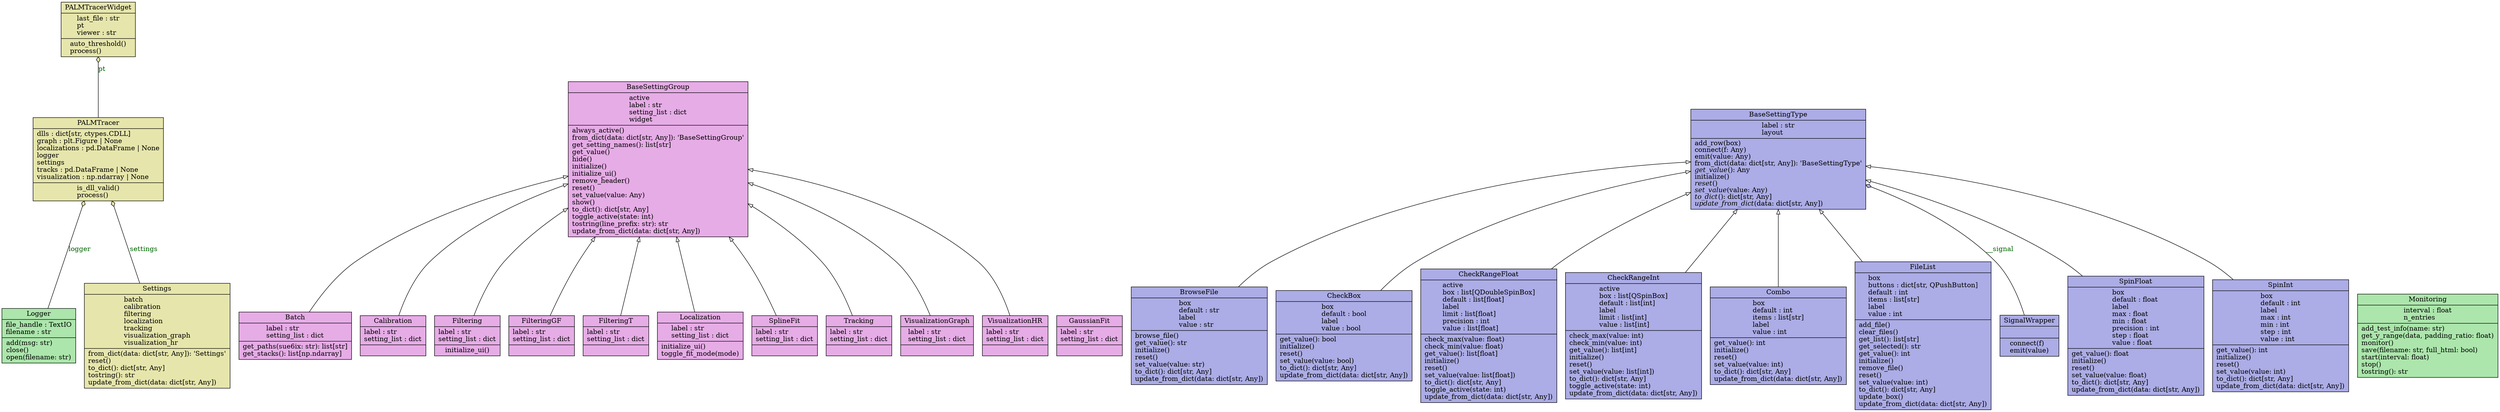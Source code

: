 digraph "classes_palm_tracer" {
rankdir=BT
charset="utf-8"
"palm_tracer.PALMTracer.PALMTracer" [color="black", fontcolor="black", label=<{PALMTracer|dlls : dict[str, ctypes.CDLL]<br ALIGN="LEFT"/>graph : plt.Figure \| None<br ALIGN="LEFT"/>localizations : pd.DataFrame \| None<br ALIGN="LEFT"/>logger<br ALIGN="LEFT"/>settings<br ALIGN="LEFT"/>tracks : pd.DataFrame \| None<br ALIGN="LEFT"/>visualization : np.ndarray \| None<br ALIGN="LEFT"/>|is_dll_valid()<br ALIGN="LEFT"/>process()<br ALIGN="LEFT"/>}>, shape="record", style="filled", fillcolor="#e6e6ac"];
"palm_tracer.PALMTracerWidget.PALMTracerWidget" [color="black", fontcolor="black", label=<{PALMTracerWidget|last_file : str<br ALIGN="LEFT"/>pt<br ALIGN="LEFT"/>viewer : str<br ALIGN="LEFT"/>|auto_threshold()<br ALIGN="LEFT"/>process()<br ALIGN="LEFT"/>}>, shape="record", style="filled", fillcolor="#e6e6ac"];

"palm_tracer.Settings.Groups.BaseSettingGroup.BaseSettingGroup" [color="black", fontcolor="black", label=<{BaseSettingGroup|active<br ALIGN="LEFT"/>label : str<br ALIGN="LEFT"/>setting_list : dict<br ALIGN="LEFT"/>widget<br ALIGN="LEFT"/>|always_active()<br ALIGN="LEFT"/>from_dict(data: dict[str, Any]): 'BaseSettingGroup'<br ALIGN="LEFT"/>get_setting_names(): list[str]<br ALIGN="LEFT"/>get_value()<br ALIGN="LEFT"/>hide()<br ALIGN="LEFT"/>initialize()<br ALIGN="LEFT"/>initialize_ui()<br ALIGN="LEFT"/>remove_header()<br ALIGN="LEFT"/>reset()<br ALIGN="LEFT"/>set_value(value: Any)<br ALIGN="LEFT"/>show()<br ALIGN="LEFT"/>to_dict(): dict[str, Any]<br ALIGN="LEFT"/>toggle_active(state: int)<br ALIGN="LEFT"/>tostring(line_prefix: str): str<br ALIGN="LEFT"/>update_from_dict(data: dict[str, Any])<br ALIGN="LEFT"/>}>, shape="record", style="filled", fillcolor="#e6ace6"];
"palm_tracer.Settings.Groups.Batch.Batch" [color="black", fontcolor="black", label=<{Batch|label : str<br ALIGN="LEFT"/>setting_list : dict<br ALIGN="LEFT"/>|get_paths(sue6ix: str): list[str]<br ALIGN="LEFT"/>get_stacks(): list[np.ndarray]<br ALIGN="LEFT"/>}>, shape="record", style="filled", fillcolor="#e6ace6"];
"palm_tracer.Settings.Groups.Calibration.Calibration" [color="black", fontcolor="black", label=<{Calibration|label : str<br ALIGN="LEFT"/>setting_list : dict<br ALIGN="LEFT"/>|}>, shape="record", style="filled", fillcolor="#e6ace6"];
"palm_tracer.Settings.Groups.Filtering.Filtering" [color="black", fontcolor="black", label=<{Filtering|label : str<br ALIGN="LEFT"/>setting_list : dict<br ALIGN="LEFT"/>|initialize_ui()<br ALIGN="LEFT"/>}>, shape="record", style="filled", fillcolor="#e6ace6"];
"palm_tracer.Settings.Groups.FilteringGF.FilteringGF" [color="black", fontcolor="black", label=<{FilteringGF|label : str<br ALIGN="LEFT"/>setting_list : dict<br ALIGN="LEFT"/>|}>, shape="record", style="filled", fillcolor="#e6ace6"];
"palm_tracer.Settings.Groups.FilteringT.FilteringT" [color="black", fontcolor="black", label=<{FilteringT|label : str<br ALIGN="LEFT"/>setting_list : dict<br ALIGN="LEFT"/>|}>, shape="record", style="filled", fillcolor="#e6ace6"];
"palm_tracer.Settings.Groups.GaussianFit.GaussianFit" [color="black", fontcolor="black", label=<{GaussianFit|label : str<br ALIGN="LEFT"/>setting_list : dict<br ALIGN="LEFT"/>|}>, shape="record", style="filled", fillcolor="#e6ace6"];
"palm_tracer.Settings.Groups.Localization.Localization" [color="black", fontcolor="black", label=<{Localization|label : str<br ALIGN="LEFT"/>setting_list : dict<br ALIGN="LEFT"/>|initialize_ui()<br ALIGN="LEFT"/>toggle_fit_mode(mode)<br ALIGN="LEFT"/>}>, shape="record", style="filled", fillcolor="#e6ace6"];
"palm_tracer.Settings.Groups.SplineFit.SplineFit" [color="black", fontcolor="black", label=<{SplineFit|label : str<br ALIGN="LEFT"/>setting_list : dict<br ALIGN="LEFT"/>|}>, shape="record", style="filled", fillcolor="#e6ace6"];
"palm_tracer.Settings.Groups.Tracking.Tracking" [color="black", fontcolor="black", label=<{Tracking|label : str<br ALIGN="LEFT"/>setting_list : dict<br ALIGN="LEFT"/>|}>, shape="record", style="filled", fillcolor="#e6ace6"];
"palm_tracer.Settings.Groups.VisualizationGraph.VisualizationGraph" [color="black", fontcolor="black", label=<{VisualizationGraph|label : str<br ALIGN="LEFT"/>setting_list : dict<br ALIGN="LEFT"/>|}>, shape="record", style="filled", fillcolor="#e6ace6"];
"palm_tracer.Settings.Groups.VisualizationHR.VisualizationHR" [color="black", fontcolor="black", label=<{VisualizationHR|label : str<br ALIGN="LEFT"/>setting_list : dict<br ALIGN="LEFT"/>|}>, shape="record", style="filled", fillcolor="#e6ace6"];

"palm_tracer.Settings.Types.BaseSettingType.BaseSettingType" [color="black", fontcolor="black", label=<{BaseSettingType|label : str<br ALIGN="LEFT"/>layout<br ALIGN="LEFT"/>|add_row(box)<br ALIGN="LEFT"/>connect(f: Any)<br ALIGN="LEFT"/>emit(value: Any)<br ALIGN="LEFT"/>from_dict(data: dict[str, Any]): 'BaseSettingType'<br ALIGN="LEFT"/><I>get_value</I>(): Any<br ALIGN="LEFT"/>initialize()<br ALIGN="LEFT"/><I>reset</I>()<br ALIGN="LEFT"/><I>set_value</I>(value: Any)<br ALIGN="LEFT"/><I>to_dict</I>(): dict[str, Any]<br ALIGN="LEFT"/><I>update_from_dict</I>(data: dict[str, Any])<br ALIGN="LEFT"/>}>, shape="record", style="filled", fillcolor="#acace6"];
"palm_tracer.Settings.Types.BrowseFile.BrowseFile" [color="black", fontcolor="black", label=<{BrowseFile|box<br ALIGN="LEFT"/>default : str<br ALIGN="LEFT"/>label<br ALIGN="LEFT"/>value : str<br ALIGN="LEFT"/>|browse_file()<br ALIGN="LEFT"/>get_value(): str<br ALIGN="LEFT"/>initialize()<br ALIGN="LEFT"/>reset()<br ALIGN="LEFT"/>set_value(value: str)<br ALIGN="LEFT"/>to_dict(): dict[str, Any]<br ALIGN="LEFT"/>update_from_dict(data: dict[str, Any])<br ALIGN="LEFT"/>}>, shape="record", style="filled", fillcolor="#acace6"];
"palm_tracer.Settings.Types.CheckBox.CheckBox" [color="black", fontcolor="black", label=<{CheckBox|box<br ALIGN="LEFT"/>default : bool<br ALIGN="LEFT"/>label<br ALIGN="LEFT"/>value : bool<br ALIGN="LEFT"/>|get_value(): bool<br ALIGN="LEFT"/>initialize()<br ALIGN="LEFT"/>reset()<br ALIGN="LEFT"/>set_value(value: bool)<br ALIGN="LEFT"/>to_dict(): dict[str, Any]<br ALIGN="LEFT"/>update_from_dict(data: dict[str, Any])<br ALIGN="LEFT"/>}>, shape="record", style="filled", fillcolor="#acace6"];
"palm_tracer.Settings.Types.CheckRangeFloat.CheckRangeFloat" [color="black", fontcolor="black", label=<{CheckRangeFloat|active<br ALIGN="LEFT"/>box : list[QDoubleSpinBox]<br ALIGN="LEFT"/>default : list[float]<br ALIGN="LEFT"/>label<br ALIGN="LEFT"/>limit : list[float]<br ALIGN="LEFT"/>precision : int<br ALIGN="LEFT"/>value : list[float]<br ALIGN="LEFT"/>|check_max(value: float)<br ALIGN="LEFT"/>check_min(value: float)<br ALIGN="LEFT"/>get_value(): list[float]<br ALIGN="LEFT"/>initialize()<br ALIGN="LEFT"/>reset()<br ALIGN="LEFT"/>set_value(value: list[float])<br ALIGN="LEFT"/>to_dict(): dict[str, Any]<br ALIGN="LEFT"/>toggle_active(state: int)<br ALIGN="LEFT"/>update_from_dict(data: dict[str, Any])<br ALIGN="LEFT"/>}>, shape="record", style="filled", fillcolor="#acace6"];
"palm_tracer.Settings.Types.CheckRangeInt.CheckRangeInt" [color="black", fontcolor="black", label=<{CheckRangeInt|active<br ALIGN="LEFT"/>box : list[QSpinBox]<br ALIGN="LEFT"/>default : list[int]<br ALIGN="LEFT"/>label<br ALIGN="LEFT"/>limit : list[int]<br ALIGN="LEFT"/>value : list[int]<br ALIGN="LEFT"/>|check_max(value: int)<br ALIGN="LEFT"/>check_min(value: int)<br ALIGN="LEFT"/>get_value(): list[int]<br ALIGN="LEFT"/>initialize()<br ALIGN="LEFT"/>reset()<br ALIGN="LEFT"/>set_value(value: list[int])<br ALIGN="LEFT"/>to_dict(): dict[str, Any]<br ALIGN="LEFT"/>toggle_active(state: int)<br ALIGN="LEFT"/>update_from_dict(data: dict[str, Any])<br ALIGN="LEFT"/>}>, shape="record", style="filled", fillcolor="#acace6"];
"palm_tracer.Settings.Types.Combo.Combo" [color="black", fontcolor="black", label=<{Combo|box<br ALIGN="LEFT"/>default : int<br ALIGN="LEFT"/>items : list[str]<br ALIGN="LEFT"/>label<br ALIGN="LEFT"/>value : int<br ALIGN="LEFT"/>|get_value(): int<br ALIGN="LEFT"/>initialize()<br ALIGN="LEFT"/>reset()<br ALIGN="LEFT"/>set_value(value: int)<br ALIGN="LEFT"/>to_dict(): dict[str, Any]<br ALIGN="LEFT"/>update_from_dict(data: dict[str, Any])<br ALIGN="LEFT"/>}>, shape="record", style="filled", fillcolor="#acace6"];
"palm_tracer.Settings.Types.FileList.FileList" [color="black", fontcolor="black", label=<{FileList|box<br ALIGN="LEFT"/>buttons : dict[str, QPushButton]<br ALIGN="LEFT"/>default : int<br ALIGN="LEFT"/>items : list[str]<br ALIGN="LEFT"/>label<br ALIGN="LEFT"/>value : int<br ALIGN="LEFT"/>|add_file()<br ALIGN="LEFT"/>clear_files()<br ALIGN="LEFT"/>get_list(): list[str]<br ALIGN="LEFT"/>get_selected(): str<br ALIGN="LEFT"/>get_value(): int<br ALIGN="LEFT"/>initialize()<br ALIGN="LEFT"/>remove_file()<br ALIGN="LEFT"/>reset()<br ALIGN="LEFT"/>set_value(value: int)<br ALIGN="LEFT"/>to_dict(): dict[str, Any]<br ALIGN="LEFT"/>update_box()<br ALIGN="LEFT"/>update_from_dict(data: dict[str, Any])<br ALIGN="LEFT"/>}>, shape="record", style="filled", fillcolor="#acace6"];
"palm_tracer.Settings.Types.SignalWrapper.SignalWrapper" [color="black", fontcolor="black", label=<{SignalWrapper|<br ALIGN="LEFT"/>|connect(f)<br ALIGN="LEFT"/>emit(value)<br ALIGN="LEFT"/>}>, shape="record", style="filled", fillcolor="#acace6"];
"palm_tracer.Settings.Types.SpinFloat.SpinFloat" [color="black", fontcolor="black", label=<{SpinFloat|box<br ALIGN="LEFT"/>default : float<br ALIGN="LEFT"/>label<br ALIGN="LEFT"/>max : float<br ALIGN="LEFT"/>min : float<br ALIGN="LEFT"/>precision : int<br ALIGN="LEFT"/>step : float<br ALIGN="LEFT"/>value : float<br ALIGN="LEFT"/>|get_value(): float<br ALIGN="LEFT"/>initialize()<br ALIGN="LEFT"/>reset()<br ALIGN="LEFT"/>set_value(value: float)<br ALIGN="LEFT"/>to_dict(): dict[str, Any]<br ALIGN="LEFT"/>update_from_dict(data: dict[str, Any])<br ALIGN="LEFT"/>}>, shape="record", style="filled", fillcolor="#acace6"];
"palm_tracer.Settings.Types.SpinInt.SpinInt" [color="black", fontcolor="black", label=<{SpinInt|box<br ALIGN="LEFT"/>default : int<br ALIGN="LEFT"/>label<br ALIGN="LEFT"/>max : int<br ALIGN="LEFT"/>min : int<br ALIGN="LEFT"/>step : int<br ALIGN="LEFT"/>value : int<br ALIGN="LEFT"/>|get_value(): int<br ALIGN="LEFT"/>initialize()<br ALIGN="LEFT"/>reset()<br ALIGN="LEFT"/>set_value(value: int)<br ALIGN="LEFT"/>to_dict(): dict[str, Any]<br ALIGN="LEFT"/>update_from_dict(data: dict[str, Any])<br ALIGN="LEFT"/>}>, shape="record", style="filled", fillcolor="#acace6"];

"palm_tracer.Tools.Logger.Logger" [color="black", fontcolor="black", label=<{Logger|file_handle : TextIO<br ALIGN="LEFT"/>filename : str<br ALIGN="LEFT"/>|add(msg: str)<br ALIGN="LEFT"/>close()<br ALIGN="LEFT"/>open(filename: str)<br ALIGN="LEFT"/>}>, shape="record", style="filled", fillcolor="#ace6ac"];
"palm_tracer.Tools.Monitoring.Monitoring" [color="black", fontcolor="black", label=<{Monitoring|interval : float<br ALIGN="LEFT"/>n_entries<br ALIGN="LEFT"/>|add_test_info(name: str)<br ALIGN="LEFT"/>get_y_range(data, padding_ratio: float)<br ALIGN="LEFT"/>monitor()<br ALIGN="LEFT"/>save(filename: str, full_html: bool)<br ALIGN="LEFT"/>start(interval: float)<br ALIGN="LEFT"/>stop()<br ALIGN="LEFT"/>tostring(): str<br ALIGN="LEFT"/>}>, shape="record", style="filled", fillcolor="#ace6ac"];

"palm_tracer.Settings.Settings.Settings" [color="black", fontcolor="black", label=<{Settings|batch<br ALIGN="LEFT"/>calibration<br ALIGN="LEFT"/>filtering<br ALIGN="LEFT"/>localization<br ALIGN="LEFT"/>tracking<br ALIGN="LEFT"/>visualization_graph<br ALIGN="LEFT"/>visualization_hr<br ALIGN="LEFT"/>|from_dict(data: dict[str, Any]): 'Settings'<br ALIGN="LEFT"/>reset()<br ALIGN="LEFT"/>to_dict(): dict[str, Any]<br ALIGN="LEFT"/>tostring(): str<br ALIGN="LEFT"/>update_from_dict(data: dict[str, Any])<br ALIGN="LEFT"/>}>, shape="record", style="filled", fillcolor="#e6e6ac"];

"palm_tracer.PALMTracer.PALMTracer" -> "palm_tracer.PALMTracerWidget.PALMTracerWidget" [arrowhead="diamond", arrowtail="none", fontcolor="#006400", label="pt", style="filled", fillcolor="#e6e6ac"];

"palm_tracer.Settings.Groups.Batch.Batch" -> "palm_tracer.Settings.Groups.BaseSettingGroup.BaseSettingGroup" [arrowhead="empty", arrowtail="none", style="filled", fillcolor="#e6ace6"];
"palm_tracer.Settings.Groups.Calibration.Calibration" -> "palm_tracer.Settings.Groups.BaseSettingGroup.BaseSettingGroup" [arrowhead="empty", arrowtail="none", style="filled", fillcolor="#e6ace6"];
"palm_tracer.Settings.Groups.Filtering.Filtering" -> "palm_tracer.Settings.Groups.BaseSettingGroup.BaseSettingGroup" [arrowhead="empty", arrowtail="none", style="filled", fillcolor="#e6ace6"];
"palm_tracer.Settings.Groups.FilteringGF.FilteringGF" -> "palm_tracer.Settings.Groups.BaseSettingGroup.BaseSettingGroup" [arrowhead="empty", arrowtail="none", style="filled", fillcolor="#e6ace6"];
"palm_tracer.Settings.Groups.FilteringT.FilteringT" -> "palm_tracer.Settings.Groups.BaseSettingGroup.BaseSettingGroup" [arrowhead="empty", arrowtail="none", style="filled", fillcolor="#e6ace6"];
"palm_tracer.Settings.Groups.Localization.Localization" -> "palm_tracer.Settings.Groups.BaseSettingGroup.BaseSettingGroup" [arrowhead="empty", arrowtail="none", style="filled", fillcolor="#e6ace6"];
"palm_tracer.Settings.Groups.SplineFit.SplineFit" -> "palm_tracer.Settings.Groups.BaseSettingGroup.BaseSettingGroup" [arrowhead="empty", arrowtail="none", style="filled", fillcolor="#e6ace6"];
"palm_tracer.Settings.Groups.Tracking.Tracking" -> "palm_tracer.Settings.Groups.BaseSettingGroup.BaseSettingGroup" [arrowhead="empty", arrowtail="none", style="filled", fillcolor="#e6ace6"];
"palm_tracer.Settings.Groups.VisualizationGraph.VisualizationGraph" -> "palm_tracer.Settings.Groups.BaseSettingGroup.BaseSettingGroup" [arrowhead="empty", arrowtail="none", style="filled", fillcolor="#e6ace6"];
"palm_tracer.Settings.Groups.VisualizationHR.VisualizationHR" -> "palm_tracer.Settings.Groups.BaseSettingGroup.BaseSettingGroup" [arrowhead="empty", arrowtail="none", style="filled", fillcolor="#e6ace6"];

"palm_tracer.Settings.Types.BrowseFile.BrowseFile" -> "palm_tracer.Settings.Types.BaseSettingType.BaseSettingType" [arrowhead="empty", arrowtail="none", style="filled", fillcolor="#acace6"];
"palm_tracer.Settings.Types.CheckBox.CheckBox" -> "palm_tracer.Settings.Types.BaseSettingType.BaseSettingType" [arrowhead="empty", arrowtail="none", style="filled", fillcolor="#acace6"];
"palm_tracer.Settings.Types.CheckRangeFloat.CheckRangeFloat" -> "palm_tracer.Settings.Types.BaseSettingType.BaseSettingType" [arrowhead="empty", arrowtail="none", style="filled", fillcolor="#acace6"];
"palm_tracer.Settings.Types.CheckRangeInt.CheckRangeInt" -> "palm_tracer.Settings.Types.BaseSettingType.BaseSettingType" [arrowhead="empty", arrowtail="none", style="filled", fillcolor="#acace6"];
"palm_tracer.Settings.Types.Combo.Combo" -> "palm_tracer.Settings.Types.BaseSettingType.BaseSettingType" [arrowhead="empty", arrowtail="none", style="filled", fillcolor="#acace6"];
"palm_tracer.Settings.Types.FileList.FileList" -> "palm_tracer.Settings.Types.BaseSettingType.BaseSettingType" [arrowhead="empty", arrowtail="none", style="filled", fillcolor="#acace6"];
"palm_tracer.Settings.Types.SignalWrapper.SignalWrapper" -> "palm_tracer.Settings.Types.BaseSettingType.BaseSettingType" [arrowhead="diamond", arrowtail="none", fontcolor="#006400", label="__signal", style="filled", fillcolor="#acace6"];
"palm_tracer.Settings.Types.SpinFloat.SpinFloat" -> "palm_tracer.Settings.Types.BaseSettingType.BaseSettingType" [arrowhead="empty", arrowtail="none", style="filled", fillcolor="#acace6"];
"palm_tracer.Settings.Types.SpinInt.SpinInt" -> "palm_tracer.Settings.Types.BaseSettingType.BaseSettingType" [arrowhead="empty", arrowtail="none", style="filled", fillcolor="#acace6"];

"palm_tracer.Settings.Settings.Settings" -> "palm_tracer.PALMTracer.PALMTracer" [arrowhead="diamond", arrowtail="none", fontcolor="#006400", label="settings", style="filled", fillcolor="#e6e6ac"];
"palm_tracer.Tools.Logger.Logger" -> "palm_tracer.PALMTracer.PALMTracer" [arrowhead="diamond", arrowtail="none", fontcolor="#006400", label="logger", style="filled", fillcolor="#e6e6ac"];
}
